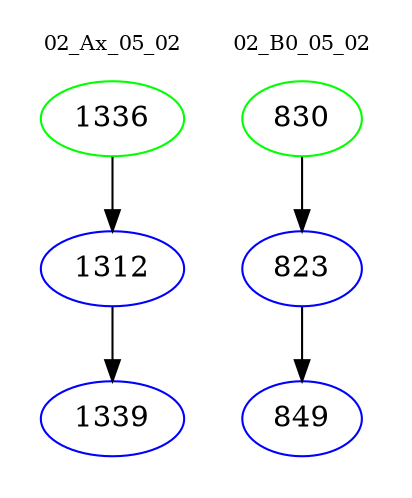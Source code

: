 digraph{
subgraph cluster_0 {
color = white
label = "02_Ax_05_02";
fontsize=10;
T0_1336 [label="1336", color="green"]
T0_1336 -> T0_1312 [color="black"]
T0_1312 [label="1312", color="blue"]
T0_1312 -> T0_1339 [color="black"]
T0_1339 [label="1339", color="blue"]
}
subgraph cluster_1 {
color = white
label = "02_B0_05_02";
fontsize=10;
T1_830 [label="830", color="green"]
T1_830 -> T1_823 [color="black"]
T1_823 [label="823", color="blue"]
T1_823 -> T1_849 [color="black"]
T1_849 [label="849", color="blue"]
}
}

